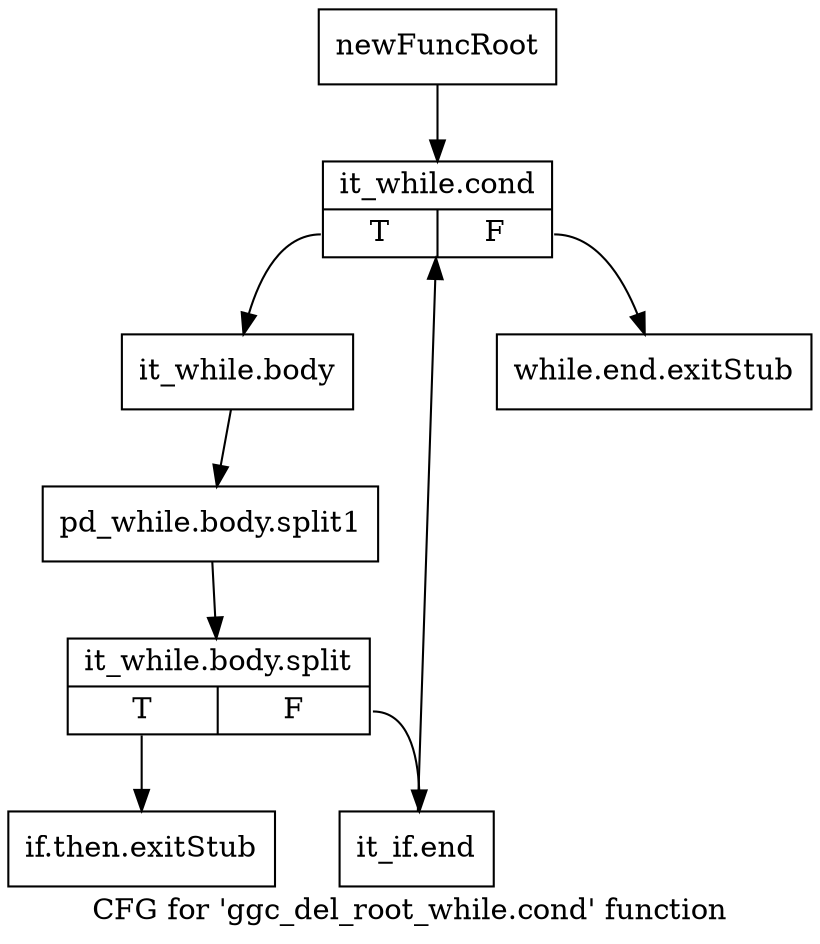 digraph "CFG for 'ggc_del_root_while.cond' function" {
	label="CFG for 'ggc_del_root_while.cond' function";

	Node0xb1e2cc0 [shape=record,label="{newFuncRoot}"];
	Node0xb1e2cc0 -> Node0xb1e2db0;
	Node0xb1e2d10 [shape=record,label="{while.end.exitStub}"];
	Node0xb1e2d60 [shape=record,label="{if.then.exitStub}"];
	Node0xb1e2db0 [shape=record,label="{it_while.cond|{<s0>T|<s1>F}}"];
	Node0xb1e2db0:s0 -> Node0xb1e2e00;
	Node0xb1e2db0:s1 -> Node0xb1e2d10;
	Node0xb1e2e00 [shape=record,label="{it_while.body}"];
	Node0xb1e2e00 -> Node0xdc32970;
	Node0xdc32970 [shape=record,label="{pd_while.body.split1}"];
	Node0xdc32970 -> Node0xf61cbe0;
	Node0xf61cbe0 [shape=record,label="{it_while.body.split|{<s0>T|<s1>F}}"];
	Node0xf61cbe0:s0 -> Node0xb1e2d60;
	Node0xf61cbe0:s1 -> Node0xb1e2e50;
	Node0xb1e2e50 [shape=record,label="{it_if.end}"];
	Node0xb1e2e50 -> Node0xb1e2db0;
}
